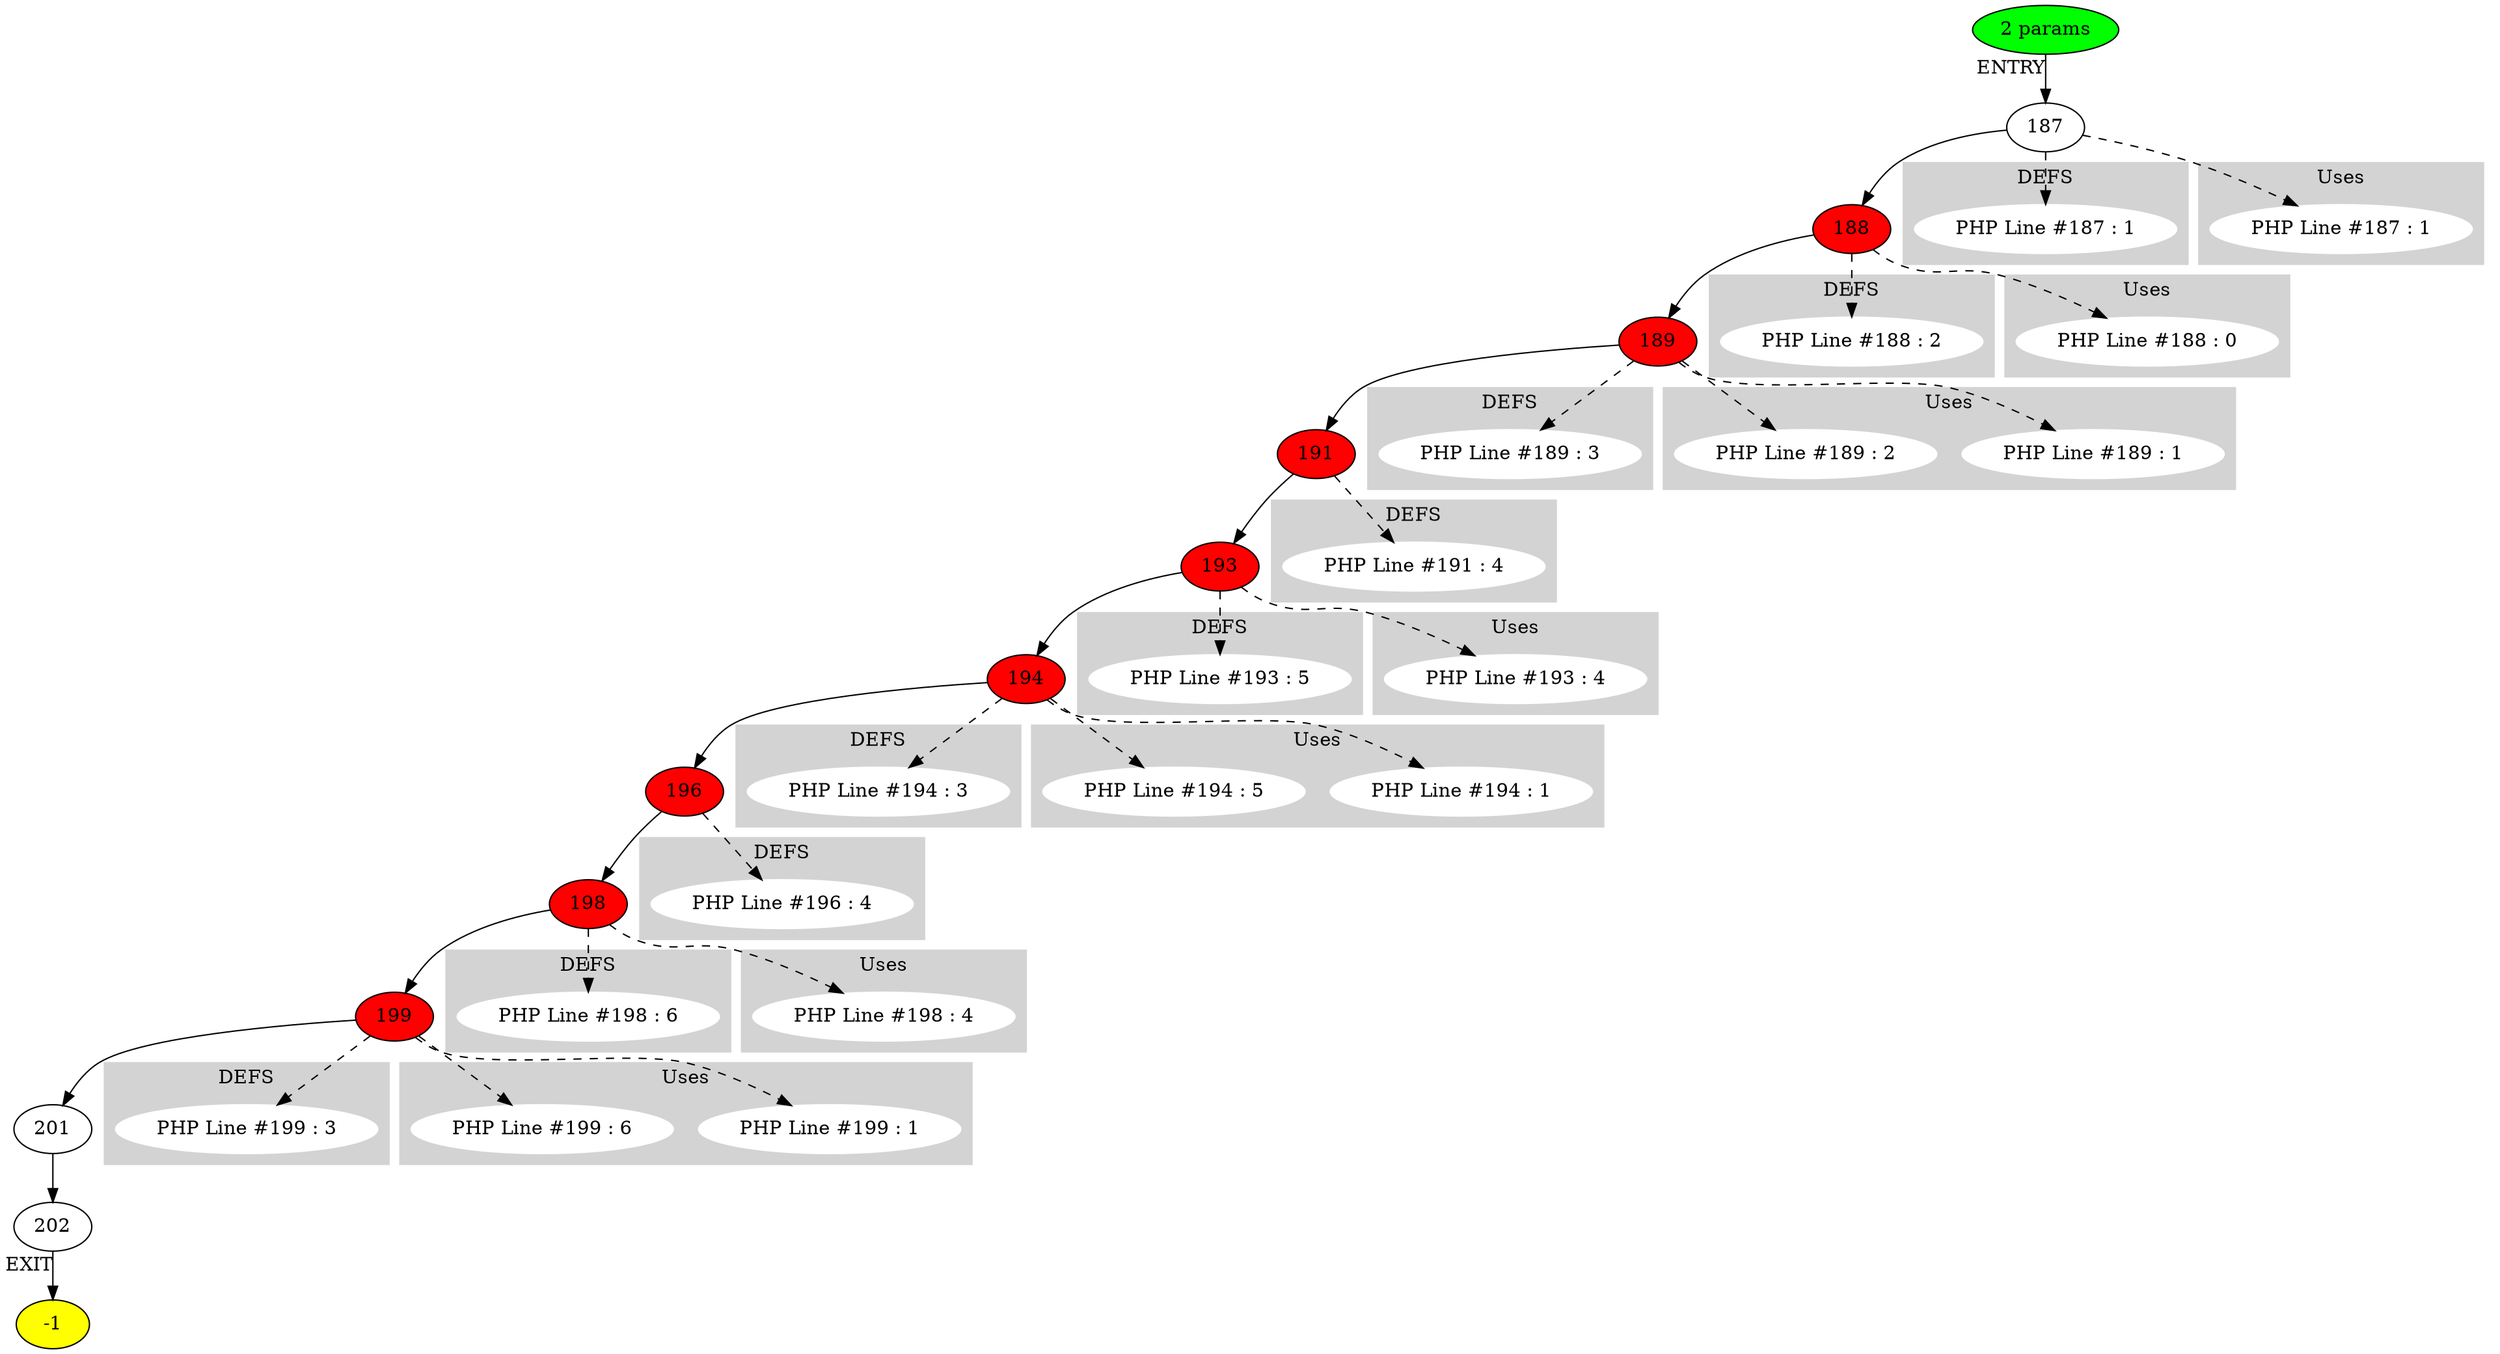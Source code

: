 digraph testName {
0 [label="187"];
1 [label="188" , fillcolor = red, style = filled];
2 [label="189" , fillcolor = red, style = filled];
3 [label="191" , fillcolor = red, style = filled];
4 [label="193" , fillcolor = red, style = filled];
5 [label="194" , fillcolor = red, style = filled];
6 [label="196" , fillcolor = red, style = filled];
7 [label="198" , fillcolor = red, style = filled];
8 [label="199" , fillcolor = red, style = filled];
9 [label="201"];
10 [label="202"];
0 -> 1;
1 -> 2;
2 -> 3;
3 -> 4;
4 -> 5;
5 -> 6;
6 -> 7;
7 -> 8;
8 -> 9;
9 -> 10;
-2 -> 0[xlabel="ENTRY"];
10 -> -1[xlabel="EXIT"];
-2 [fillcolor = green, style = filled]-1 [fillcolor= yellow, style = filled] subgraph cluster_g_0 { style=filled; color=lightgrey; node [style=filled,color=white]; g_0[label= "PHP Line #187 : 1"];label = "DEFS";}
0 -> g_0 [style="dashed"];
subgraph cluster_g_1 { style=filled; color=lightgrey; node [style=filled,color=white]; g_1[label= "PHP Line #188 : 2"];label = "DEFS";}
1 -> g_1 [style="dashed"];
subgraph cluster_g_2 { style=filled; color=lightgrey; node [style=filled,color=white]; g_2[label= "PHP Line #189 : 3"];label = "DEFS";}
2 -> g_2 [style="dashed"];
subgraph cluster_g_3 { style=filled; color=lightgrey; node [style=filled,color=white]; g_3[label= "PHP Line #191 : 4"];label = "DEFS";}
3 -> g_3 [style="dashed"];
subgraph cluster_g_4 { style=filled; color=lightgrey; node [style=filled,color=white]; g_4[label= "PHP Line #193 : 5"];label = "DEFS";}
4 -> g_4 [style="dashed"];
subgraph cluster_g_5 { style=filled; color=lightgrey; node [style=filled,color=white]; g_5[label= "PHP Line #194 : 3"];label = "DEFS";}
5 -> g_5 [style="dashed"];
subgraph cluster_g_6 { style=filled; color=lightgrey; node [style=filled,color=white]; g_6[label= "PHP Line #196 : 4"];label = "DEFS";}
6 -> g_6 [style="dashed"];
subgraph cluster_g_7 { style=filled; color=lightgrey; node [style=filled,color=white]; g_7[label= "PHP Line #198 : 6"];label = "DEFS";}
7 -> g_7 [style="dashed"];
subgraph cluster_g_8 { style=filled; color=lightgrey; node [style=filled,color=white]; g_8[label= "PHP Line #199 : 3"];label = "DEFS";}
8 -> g_8 [style="dashed"];
subgraph cluster_use_0 { style=filled; color=lightgrey; node [style=filled,color=white]; use_0_1[label= "PHP Line #187 : 1"];label = "Uses";}
0 -> use_0_1 [style="dashed"];
subgraph cluster_use_1 { style=filled; color=lightgrey; node [style=filled,color=white]; use_1_0[label= "PHP Line #188 : 0"];label = "Uses";}
1 -> use_1_0 [style="dashed"];
subgraph cluster_use_2 { style=filled; color=lightgrey; node [style=filled,color=white]; use_2_1[label= "PHP Line #189 : 1"];label = "Uses";}
2 -> use_2_1 [style="dashed"];
subgraph cluster_use_2 { style=filled; color=lightgrey; node [style=filled,color=white]; use_2_2[label= "PHP Line #189 : 2"];label = "Uses";}
2 -> use_2_2 [style="dashed"];
subgraph cluster_use_4 { style=filled; color=lightgrey; node [style=filled,color=white]; use_4_4[label= "PHP Line #193 : 4"];label = "Uses";}
4 -> use_4_4 [style="dashed"];
subgraph cluster_use_5 { style=filled; color=lightgrey; node [style=filled,color=white]; use_5_1[label= "PHP Line #194 : 1"];label = "Uses";}
5 -> use_5_1 [style="dashed"];
subgraph cluster_use_5 { style=filled; color=lightgrey; node [style=filled,color=white]; use_5_5[label= "PHP Line #194 : 5"];label = "Uses";}
5 -> use_5_5 [style="dashed"];
subgraph cluster_use_7 { style=filled; color=lightgrey; node [style=filled,color=white]; use_7_4[label= "PHP Line #198 : 4"];label = "Uses";}
7 -> use_7_4 [style="dashed"];
subgraph cluster_use_8 { style=filled; color=lightgrey; node [style=filled,color=white]; use_8_1[label= "PHP Line #199 : 1"];label = "Uses";}
8 -> use_8_1 [style="dashed"];
subgraph cluster_use_8 { style=filled; color=lightgrey; node [style=filled,color=white]; use_8_6[label= "PHP Line #199 : 6"];label = "Uses";}
8 -> use_8_6 [style="dashed"];
-2 [label="2 params"];
}

